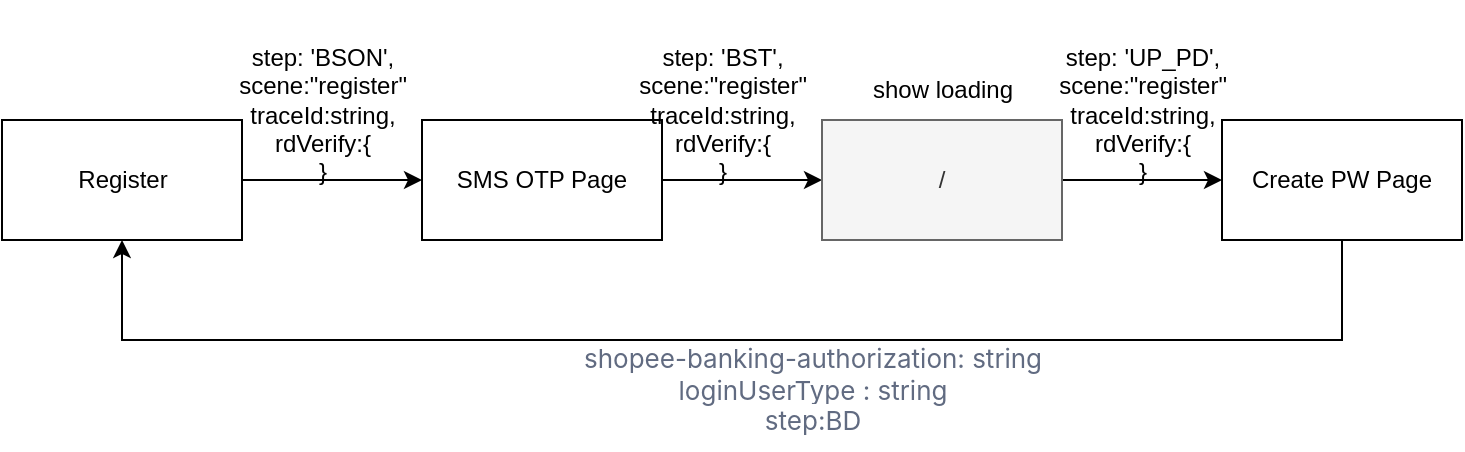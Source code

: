 <mxfile version="20.2.6" type="github">
  <diagram id="Nj5BBb2MD_-K6HDBKKy8" name="第 1 页">
    <mxGraphModel dx="1234" dy="793" grid="1" gridSize="10" guides="1" tooltips="1" connect="1" arrows="1" fold="1" page="1" pageScale="1" pageWidth="827" pageHeight="1169" math="0" shadow="0">
      <root>
        <mxCell id="0" />
        <mxCell id="1" parent="0" />
        <mxCell id="c7S9m0txF9A8BInqbb58-1" value="" style="rounded=0;whiteSpace=wrap;html=1;" vertex="1" parent="1">
          <mxGeometry x="90" y="210" width="120" height="60" as="geometry" />
        </mxCell>
        <mxCell id="c7S9m0txF9A8BInqbb58-2" value="Register" style="text;html=1;align=center;verticalAlign=middle;resizable=0;points=[];autosize=1;strokeColor=none;fillColor=none;" vertex="1" parent="1">
          <mxGeometry x="115" y="225" width="70" height="30" as="geometry" />
        </mxCell>
        <mxCell id="c7S9m0txF9A8BInqbb58-3" value="" style="endArrow=classic;html=1;rounded=0;exitX=1;exitY=0.5;exitDx=0;exitDy=0;" edge="1" parent="1" source="c7S9m0txF9A8BInqbb58-1">
          <mxGeometry width="50" height="50" relative="1" as="geometry">
            <mxPoint x="230" y="280" as="sourcePoint" />
            <mxPoint x="300" y="240" as="targetPoint" />
          </mxGeometry>
        </mxCell>
        <mxCell id="c7S9m0txF9A8BInqbb58-8" value="" style="edgeStyle=orthogonalEdgeStyle;rounded=0;orthogonalLoop=1;jettySize=auto;html=1;" edge="1" parent="1" source="c7S9m0txF9A8BInqbb58-4">
          <mxGeometry relative="1" as="geometry">
            <mxPoint x="500" y="240" as="targetPoint" />
          </mxGeometry>
        </mxCell>
        <mxCell id="c7S9m0txF9A8BInqbb58-4" value="&lt;span style=&quot;&quot;&gt;SMS OTP Page&lt;/span&gt;" style="rounded=0;whiteSpace=wrap;html=1;" vertex="1" parent="1">
          <mxGeometry x="300" y="210" width="120" height="60" as="geometry" />
        </mxCell>
        <mxCell id="c7S9m0txF9A8BInqbb58-6" value="&lt;br&gt;&lt;span style=&quot;&quot;&gt;	&lt;/span&gt;step: &#39;BSON&#39;,&lt;br&gt;scene:&quot;register&quot;&lt;br&gt;traceId:string,&lt;br&gt;rdVerify:{&lt;br&gt;}" style="text;html=1;align=center;verticalAlign=middle;resizable=0;points=[];autosize=1;strokeColor=none;fillColor=none;" vertex="1" parent="1">
          <mxGeometry x="195" y="150" width="110" height="100" as="geometry" />
        </mxCell>
        <mxCell id="c7S9m0txF9A8BInqbb58-9" value="&lt;br&gt;&lt;span style=&quot;&quot;&gt;	&lt;/span&gt;step: &#39;BST&#39;,&lt;br&gt;scene:&quot;register&quot;&lt;br&gt;traceId:string,&lt;br&gt;rdVerify:{&lt;br&gt;}" style="text;html=1;align=center;verticalAlign=middle;resizable=0;points=[];autosize=1;strokeColor=none;fillColor=none;" vertex="1" parent="1">
          <mxGeometry x="395" y="150" width="110" height="100" as="geometry" />
        </mxCell>
        <mxCell id="c7S9m0txF9A8BInqbb58-13" value="" style="edgeStyle=orthogonalEdgeStyle;rounded=0;orthogonalLoop=1;jettySize=auto;html=1;" edge="1" parent="1" source="c7S9m0txF9A8BInqbb58-10" target="c7S9m0txF9A8BInqbb58-12">
          <mxGeometry relative="1" as="geometry" />
        </mxCell>
        <mxCell id="c7S9m0txF9A8BInqbb58-10" value="/" style="rounded=0;whiteSpace=wrap;html=1;fillColor=#f5f5f5;fontColor=#333333;strokeColor=#666666;" vertex="1" parent="1">
          <mxGeometry x="500" y="210" width="120" height="60" as="geometry" />
        </mxCell>
        <mxCell id="c7S9m0txF9A8BInqbb58-11" value="show loading" style="text;html=1;align=center;verticalAlign=middle;resizable=0;points=[];autosize=1;strokeColor=none;fillColor=none;" vertex="1" parent="1">
          <mxGeometry x="515" y="180" width="90" height="30" as="geometry" />
        </mxCell>
        <mxCell id="c7S9m0txF9A8BInqbb58-15" style="edgeStyle=orthogonalEdgeStyle;rounded=0;orthogonalLoop=1;jettySize=auto;html=1;entryX=0.5;entryY=1;entryDx=0;entryDy=0;" edge="1" parent="1" source="c7S9m0txF9A8BInqbb58-12" target="c7S9m0txF9A8BInqbb58-1">
          <mxGeometry relative="1" as="geometry">
            <Array as="points">
              <mxPoint x="760" y="320" />
              <mxPoint x="150" y="320" />
            </Array>
          </mxGeometry>
        </mxCell>
        <mxCell id="c7S9m0txF9A8BInqbb58-12" value="Create PW Page" style="whiteSpace=wrap;html=1;rounded=0;" vertex="1" parent="1">
          <mxGeometry x="700" y="210" width="120" height="60" as="geometry" />
        </mxCell>
        <mxCell id="c7S9m0txF9A8BInqbb58-14" value="&lt;br&gt;&lt;span style=&quot;&quot;&gt;	&lt;/span&gt;step: &#39;UP_PD&#39;,&lt;br&gt;scene:&quot;register&quot;&lt;br&gt;traceId:string,&lt;br&gt;rdVerify:{&lt;br&gt;}" style="text;html=1;align=center;verticalAlign=middle;resizable=0;points=[];autosize=1;strokeColor=none;fillColor=none;" vertex="1" parent="1">
          <mxGeometry x="605" y="150" width="110" height="100" as="geometry" />
        </mxCell>
        <mxCell id="c7S9m0txF9A8BInqbb58-16" value="&lt;span style=&quot;color: rgba(13, 27, 62, 0.65); font-family: &amp;quot;Monospaced Number&amp;quot;, &amp;quot;Chinese Quote&amp;quot;, -apple-system, &amp;quot;system-ui&amp;quot;, &amp;quot;Segoe UI&amp;quot;, Roboto, &amp;quot;PingFang SC&amp;quot;, &amp;quot;Hiragino Sans GB&amp;quot;, &amp;quot;Microsoft YaHei&amp;quot;, &amp;quot;Helvetica Neue&amp;quot;, Helvetica, Arial, sans-serif; font-size: 13px; text-align: left; background-color: rgb(255, 255, 255);&quot;&gt;shopee-banking-authorization: string&lt;br&gt;loginUserType : string&lt;br&gt;step:BD&lt;br&gt;&lt;/span&gt;" style="text;html=1;align=center;verticalAlign=middle;resizable=0;points=[];autosize=1;strokeColor=none;fillColor=none;" vertex="1" parent="1">
          <mxGeometry x="370" y="315" width="250" height="60" as="geometry" />
        </mxCell>
      </root>
    </mxGraphModel>
  </diagram>
</mxfile>
